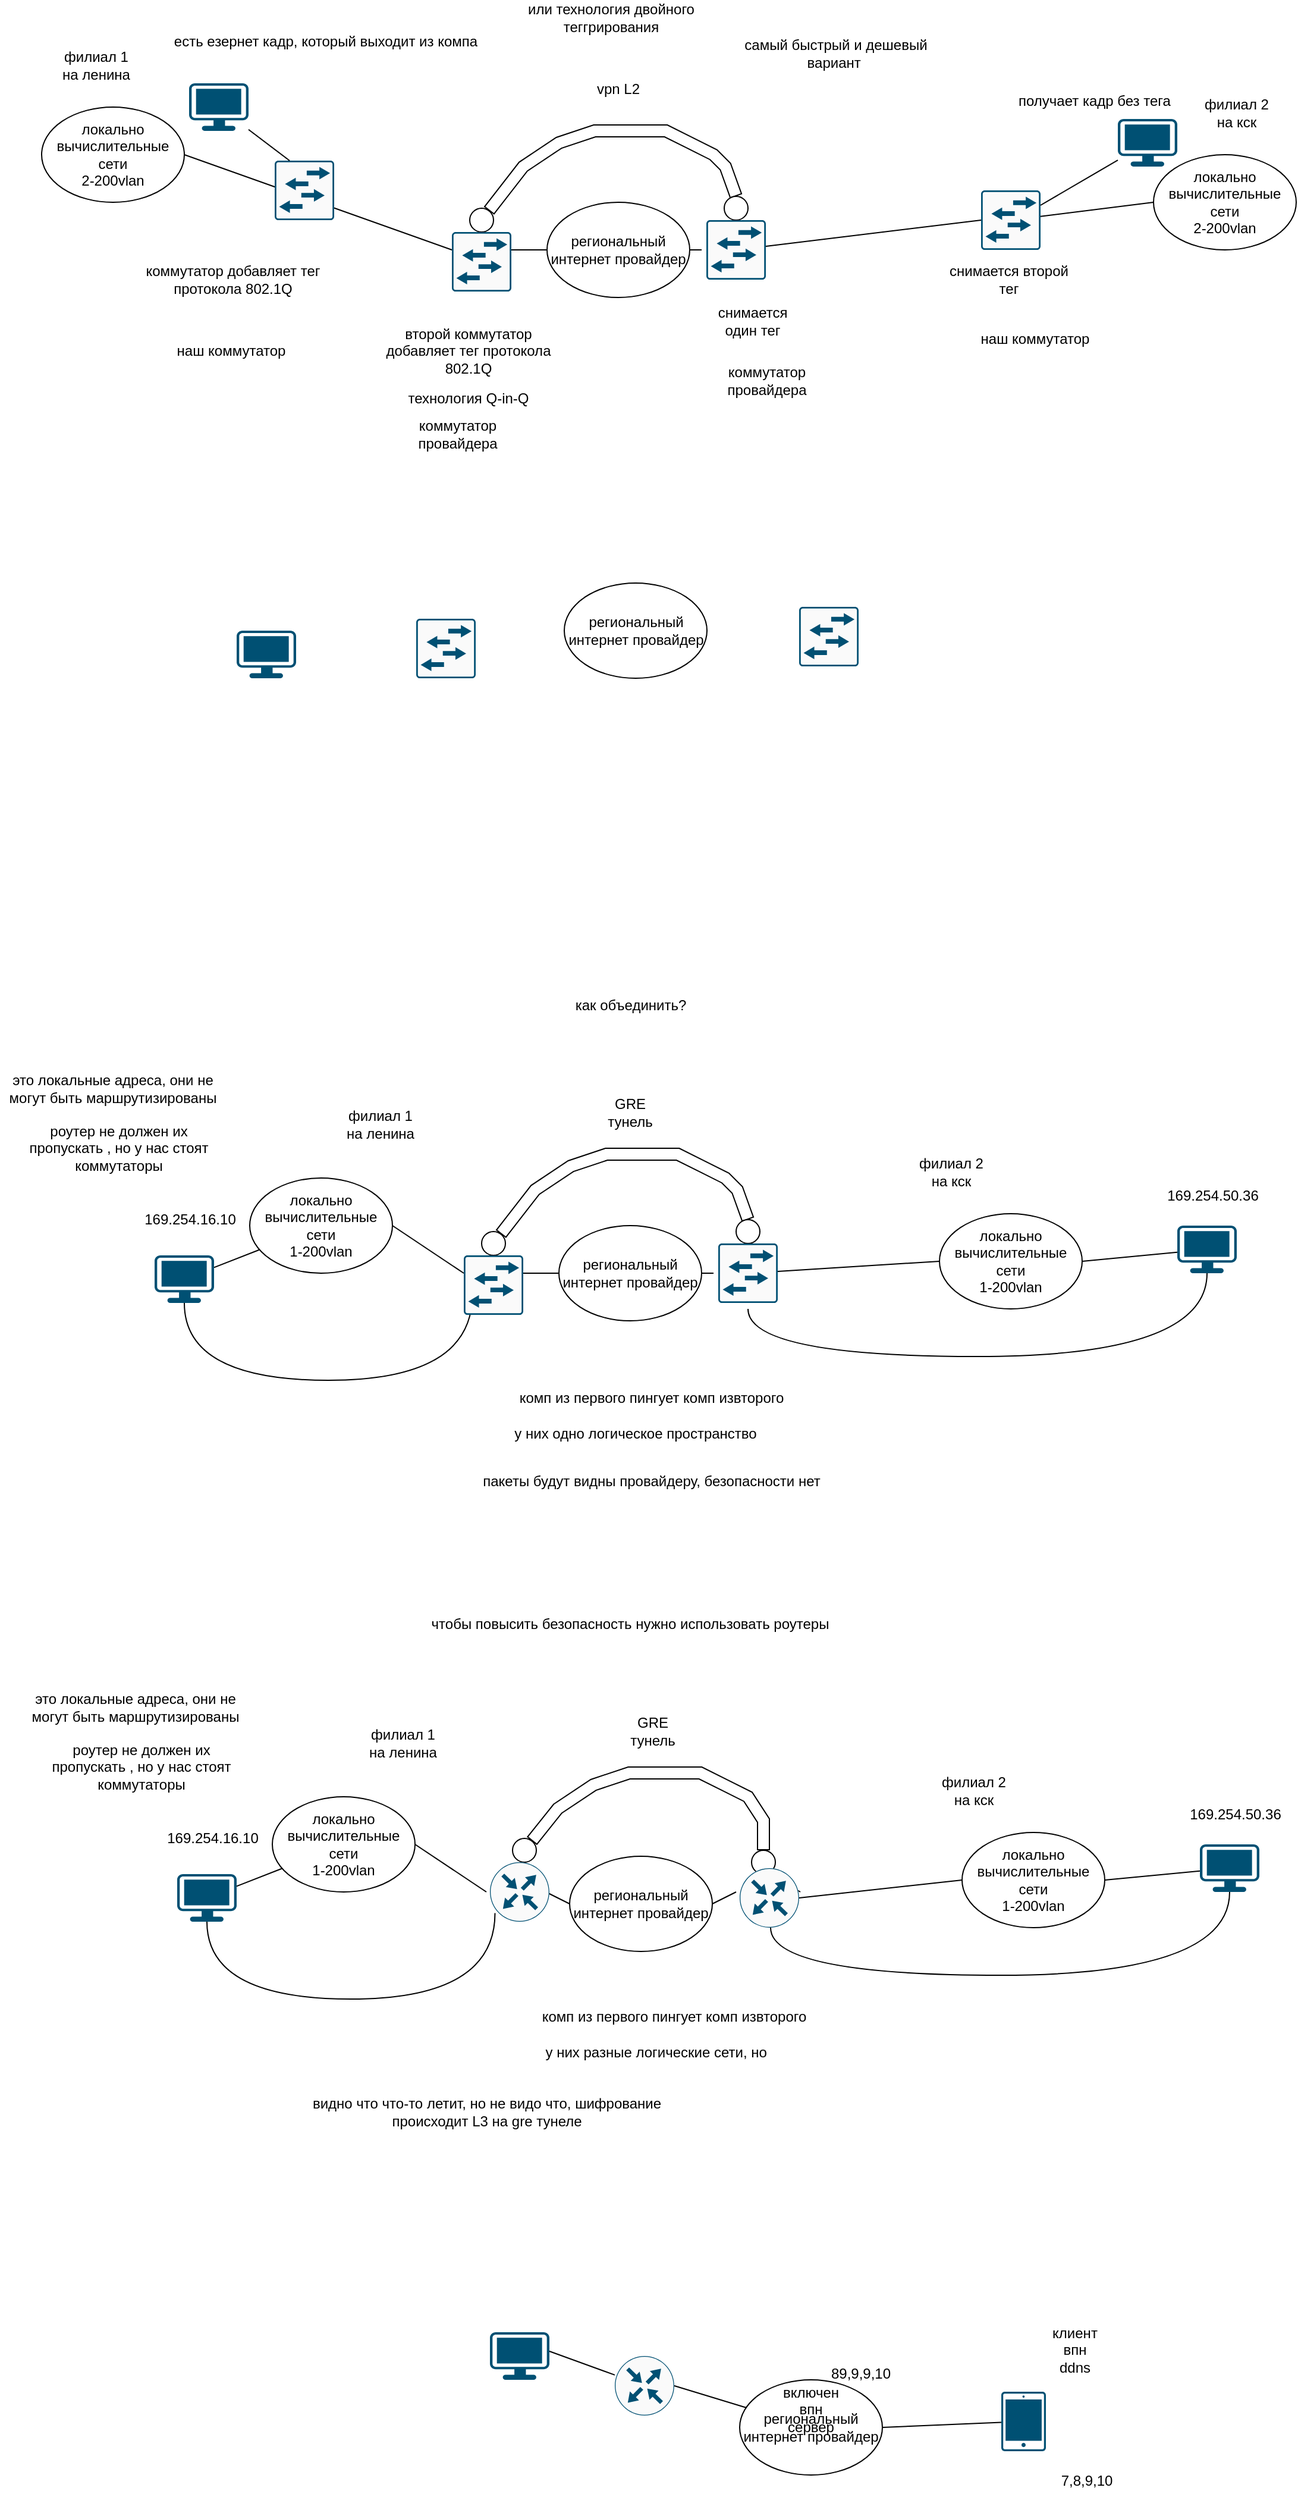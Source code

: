 <mxfile version="22.0.4" type="github">
  <diagram name="Страница — 1" id="FvAb1zWmd12DKddEdcqH">
    <mxGraphModel dx="2026" dy="1818" grid="1" gridSize="10" guides="1" tooltips="1" connect="1" arrows="1" fold="1" page="1" pageScale="1" pageWidth="827" pageHeight="1169" math="0" shadow="0">
      <root>
        <mxCell id="0" />
        <mxCell id="1" parent="0" />
        <mxCell id="oi5rNFnieB_lzFpVS_D--7" style="rounded=0;orthogonalLoop=1;jettySize=auto;html=1;exitX=0;exitY=0.5;exitDx=0;exitDy=0;entryX=1;entryY=0.5;entryDx=0;entryDy=0;endArrow=none;endFill=0;" edge="1" parent="1" target="oi5rNFnieB_lzFpVS_D--2">
          <mxGeometry relative="1" as="geometry">
            <mxPoint x="260" y="240" as="sourcePoint" />
          </mxGeometry>
        </mxCell>
        <mxCell id="oi5rNFnieB_lzFpVS_D--1" value="региональный интернет провайдер" style="ellipse;whiteSpace=wrap;html=1;" vertex="1" parent="1">
          <mxGeometry x="340" y="200" width="120" height="80" as="geometry" />
        </mxCell>
        <mxCell id="oi5rNFnieB_lzFpVS_D--2" value="локально вычислительные сети&lt;br&gt;1-200vlan" style="ellipse;whiteSpace=wrap;html=1;" vertex="1" parent="1">
          <mxGeometry x="80" y="160" width="120" height="80" as="geometry" />
        </mxCell>
        <mxCell id="oi5rNFnieB_lzFpVS_D--3" value="филиал 1&lt;br&gt;на ленина" style="text;html=1;strokeColor=none;fillColor=none;align=center;verticalAlign=middle;whiteSpace=wrap;rounded=0;" vertex="1" parent="1">
          <mxGeometry x="160" y="100" width="60" height="30" as="geometry" />
        </mxCell>
        <mxCell id="oi5rNFnieB_lzFpVS_D--4" value="филиал 2&lt;br&gt;на кск" style="text;html=1;strokeColor=none;fillColor=none;align=center;verticalAlign=middle;whiteSpace=wrap;rounded=0;" vertex="1" parent="1">
          <mxGeometry x="640" y="140" width="60" height="30" as="geometry" />
        </mxCell>
        <mxCell id="oi5rNFnieB_lzFpVS_D--5" value="локально вычислительные сети&lt;br&gt;1-200vlan" style="ellipse;whiteSpace=wrap;html=1;" vertex="1" parent="1">
          <mxGeometry x="660" y="190" width="120" height="80" as="geometry" />
        </mxCell>
        <mxCell id="oi5rNFnieB_lzFpVS_D--8" value="GRE &lt;br&gt;тунель" style="text;html=1;strokeColor=none;fillColor=none;align=center;verticalAlign=middle;whiteSpace=wrap;rounded=0;" vertex="1" parent="1">
          <mxGeometry x="370" y="90" width="60" height="30" as="geometry" />
        </mxCell>
        <mxCell id="oi5rNFnieB_lzFpVS_D--9" value="как объединить?" style="text;html=1;align=center;verticalAlign=middle;resizable=0;points=[];autosize=1;strokeColor=none;fillColor=none;" vertex="1" parent="1">
          <mxGeometry x="340" width="120" height="30" as="geometry" />
        </mxCell>
        <mxCell id="oi5rNFnieB_lzFpVS_D--10" value="" style="shape=flexArrow;endArrow=none;html=1;rounded=0;endFill=0;entryX=0.5;entryY=0;entryDx=0;entryDy=0;" edge="1" parent="1" source="oi5rNFnieB_lzFpVS_D--12" target="oi5rNFnieB_lzFpVS_D--14">
          <mxGeometry width="50" height="50" relative="1" as="geometry">
            <mxPoint x="320" y="230" as="sourcePoint" />
            <mxPoint x="570" y="180" as="targetPoint" />
            <Array as="points">
              <mxPoint x="320" y="170" />
              <mxPoint x="350" y="150" />
              <mxPoint x="380" y="140" />
              <mxPoint x="410" y="140" />
              <mxPoint x="440" y="140" />
              <mxPoint x="460" y="150" />
              <mxPoint x="480" y="160" />
              <mxPoint x="490" y="170" />
            </Array>
          </mxGeometry>
        </mxCell>
        <mxCell id="oi5rNFnieB_lzFpVS_D--12" value="" style="ellipse;whiteSpace=wrap;html=1;aspect=fixed;" vertex="1" parent="1">
          <mxGeometry x="275" y="205" width="20" height="20" as="geometry" />
        </mxCell>
        <mxCell id="oi5rNFnieB_lzFpVS_D--14" value="" style="ellipse;whiteSpace=wrap;html=1;aspect=fixed;" vertex="1" parent="1">
          <mxGeometry x="489" y="195" width="20" height="20" as="geometry" />
        </mxCell>
        <mxCell id="oi5rNFnieB_lzFpVS_D--19" value="" style="sketch=0;points=[[0.5,0,0],[1,0.5,0],[0.5,1,0],[0,0.5,0],[0.145,0.145,0],[0.856,0.145,0],[0.855,0.856,0],[0.145,0.855,0]];verticalLabelPosition=bottom;html=1;verticalAlign=top;aspect=fixed;align=center;pointerEvents=1;shape=mxgraph.cisco19.rect;prIcon=router;fillColor=#FAFAFA;strokeColor=#005073;" vertex="1" parent="1">
          <mxGeometry x="387" y="1150" width="50" height="50" as="geometry" />
        </mxCell>
        <mxCell id="oi5rNFnieB_lzFpVS_D--20" value="" style="points=[[0.03,0.03,0],[0.5,0,0],[0.97,0.03,0],[1,0.4,0],[0.97,0.745,0],[0.5,1,0],[0.03,0.745,0],[0,0.4,0]];verticalLabelPosition=bottom;sketch=0;html=1;verticalAlign=top;aspect=fixed;align=center;pointerEvents=1;shape=mxgraph.cisco19.workstation;fillColor=#005073;strokeColor=none;" vertex="1" parent="1">
          <mxGeometry x="282" y="1130" width="50" height="40" as="geometry" />
        </mxCell>
        <mxCell id="oi5rNFnieB_lzFpVS_D--21" value="региональный интернет провайдер" style="ellipse;whiteSpace=wrap;html=1;" vertex="1" parent="1">
          <mxGeometry x="492" y="1170" width="120" height="80" as="geometry" />
        </mxCell>
        <mxCell id="oi5rNFnieB_lzFpVS_D--24" style="rounded=0;orthogonalLoop=1;jettySize=auto;html=1;entryX=1;entryY=0.5;entryDx=0;entryDy=0;endArrow=none;endFill=0;" edge="1" parent="1" source="oi5rNFnieB_lzFpVS_D--22" target="oi5rNFnieB_lzFpVS_D--21">
          <mxGeometry relative="1" as="geometry" />
        </mxCell>
        <mxCell id="oi5rNFnieB_lzFpVS_D--22" value="" style="sketch=0;points=[[0.015,0.015,0],[0.985,0.015,0],[0.985,0.985,0],[0.015,0.985,0],[0.25,0,0],[0.5,0,0],[0.75,0,0],[1,0.25,0],[1,0.5,0],[1,0.75,0],[0.75,1,0],[0.5,1,0],[0.25,1,0],[0,0.75,0],[0,0.5,0],[0,0.25,0]];verticalLabelPosition=bottom;html=1;verticalAlign=top;aspect=fixed;align=center;pointerEvents=1;shape=mxgraph.cisco19.handheld;fillColor=#005073;strokeColor=none;" vertex="1" parent="1">
          <mxGeometry x="712" y="1180" width="37.5" height="50" as="geometry" />
        </mxCell>
        <mxCell id="oi5rNFnieB_lzFpVS_D--23" value="включен впн сервер" style="text;html=1;strokeColor=none;fillColor=none;align=center;verticalAlign=middle;whiteSpace=wrap;rounded=0;" vertex="1" parent="1">
          <mxGeometry x="522" y="1180" width="60" height="30" as="geometry" />
        </mxCell>
        <mxCell id="oi5rNFnieB_lzFpVS_D--25" style="rounded=0;orthogonalLoop=1;jettySize=auto;html=1;entryX=1;entryY=0.5;entryDx=0;entryDy=0;entryPerimeter=0;endArrow=none;endFill=0;" edge="1" parent="1" source="oi5rNFnieB_lzFpVS_D--21" target="oi5rNFnieB_lzFpVS_D--19">
          <mxGeometry relative="1" as="geometry" />
        </mxCell>
        <mxCell id="oi5rNFnieB_lzFpVS_D--26" style="rounded=0;orthogonalLoop=1;jettySize=auto;html=1;entryX=1;entryY=0.4;entryDx=0;entryDy=0;entryPerimeter=0;endArrow=none;endFill=0;" edge="1" parent="1" source="oi5rNFnieB_lzFpVS_D--19" target="oi5rNFnieB_lzFpVS_D--20">
          <mxGeometry relative="1" as="geometry" />
        </mxCell>
        <mxCell id="oi5rNFnieB_lzFpVS_D--27" value="клиент впн&lt;br&gt;ddns" style="text;html=1;strokeColor=none;fillColor=none;align=center;verticalAlign=middle;whiteSpace=wrap;rounded=0;" vertex="1" parent="1">
          <mxGeometry x="744" y="1130" width="60" height="30" as="geometry" />
        </mxCell>
        <mxCell id="oi5rNFnieB_lzFpVS_D--28" value="7,8,9,10" style="text;html=1;strokeColor=none;fillColor=none;align=center;verticalAlign=middle;whiteSpace=wrap;rounded=0;" vertex="1" parent="1">
          <mxGeometry x="754" y="1240" width="60" height="30" as="geometry" />
        </mxCell>
        <mxCell id="oi5rNFnieB_lzFpVS_D--29" value="89,9,9,10" style="text;html=1;strokeColor=none;fillColor=none;align=center;verticalAlign=middle;whiteSpace=wrap;rounded=0;" vertex="1" parent="1">
          <mxGeometry x="564" y="1150" width="60" height="30" as="geometry" />
        </mxCell>
        <mxCell id="oi5rNFnieB_lzFpVS_D--30" value="" style="rounded=0;orthogonalLoop=1;jettySize=auto;html=1;exitX=0;exitY=0.5;exitDx=0;exitDy=0;entryX=1;entryY=0.5;entryDx=0;entryDy=0;endArrow=none;endFill=0;" edge="1" parent="1" source="oi5rNFnieB_lzFpVS_D--1">
          <mxGeometry relative="1" as="geometry">
            <mxPoint x="350" y="240" as="sourcePoint" />
            <mxPoint x="310" y="240" as="targetPoint" />
          </mxGeometry>
        </mxCell>
        <mxCell id="oi5rNFnieB_lzFpVS_D--32" value="" style="endArrow=none;html=1;rounded=0;entryX=0;entryY=0.5;entryDx=0;entryDy=0;exitX=1;exitY=0.5;exitDx=0;exitDy=0;" edge="1" parent="1" source="oi5rNFnieB_lzFpVS_D--1">
          <mxGeometry width="50" height="50" relative="1" as="geometry">
            <mxPoint x="470" y="240" as="sourcePoint" />
            <mxPoint x="470" y="240" as="targetPoint" />
          </mxGeometry>
        </mxCell>
        <mxCell id="oi5rNFnieB_lzFpVS_D--37" value="169.254.16.10" style="text;html=1;strokeColor=none;fillColor=none;align=center;verticalAlign=middle;whiteSpace=wrap;rounded=0;" vertex="1" parent="1">
          <mxGeometry y="180" width="60" height="30" as="geometry" />
        </mxCell>
        <mxCell id="oi5rNFnieB_lzFpVS_D--44" style="rounded=0;orthogonalLoop=1;jettySize=auto;html=1;endArrow=none;endFill=0;" edge="1" parent="1" source="oi5rNFnieB_lzFpVS_D--38" target="oi5rNFnieB_lzFpVS_D--2">
          <mxGeometry relative="1" as="geometry" />
        </mxCell>
        <mxCell id="oi5rNFnieB_lzFpVS_D--38" value="" style="points=[[0.03,0.03,0],[0.5,0,0],[0.97,0.03,0],[1,0.4,0],[0.97,0.745,0],[0.5,1,0],[0.03,0.745,0],[0,0.4,0]];verticalLabelPosition=bottom;sketch=0;html=1;verticalAlign=top;aspect=fixed;align=center;pointerEvents=1;shape=mxgraph.cisco19.workstation;fillColor=#005073;strokeColor=none;" vertex="1" parent="1">
          <mxGeometry y="225" width="50" height="40" as="geometry" />
        </mxCell>
        <mxCell id="oi5rNFnieB_lzFpVS_D--45" style="rounded=0;orthogonalLoop=1;jettySize=auto;html=1;entryX=1;entryY=0.5;entryDx=0;entryDy=0;endArrow=none;endFill=0;" edge="1" parent="1" source="oi5rNFnieB_lzFpVS_D--40" target="oi5rNFnieB_lzFpVS_D--5">
          <mxGeometry relative="1" as="geometry" />
        </mxCell>
        <mxCell id="oi5rNFnieB_lzFpVS_D--40" value="" style="points=[[0.03,0.03,0],[0.5,0,0],[0.97,0.03,0],[1,0.4,0],[0.97,0.745,0],[0.5,1,0],[0.03,0.745,0],[0,0.4,0]];verticalLabelPosition=bottom;sketch=0;html=1;verticalAlign=top;aspect=fixed;align=center;pointerEvents=1;shape=mxgraph.cisco19.workstation;fillColor=#005073;strokeColor=none;" vertex="1" parent="1">
          <mxGeometry x="860" y="200" width="50" height="40" as="geometry" />
        </mxCell>
        <mxCell id="oi5rNFnieB_lzFpVS_D--41" value="169.254.50.36" style="text;html=1;strokeColor=none;fillColor=none;align=center;verticalAlign=middle;whiteSpace=wrap;rounded=0;" vertex="1" parent="1">
          <mxGeometry x="860" y="160" width="60" height="30" as="geometry" />
        </mxCell>
        <mxCell id="oi5rNFnieB_lzFpVS_D--42" value="" style="endArrow=none;html=1;rounded=0;exitX=0.5;exitY=1;exitDx=0;exitDy=0;exitPerimeter=0;entryX=0.5;entryY=1;entryDx=0;entryDy=0;entryPerimeter=0;edgeStyle=orthogonalEdgeStyle;curved=1;" edge="1" parent="1" source="oi5rNFnieB_lzFpVS_D--40">
          <mxGeometry width="50" height="50" relative="1" as="geometry">
            <mxPoint x="884.38" y="310" as="sourcePoint" />
            <mxPoint x="499" y="270.0" as="targetPoint" />
            <Array as="points">
              <mxPoint x="885" y="310" />
              <mxPoint x="499" y="310" />
            </Array>
          </mxGeometry>
        </mxCell>
        <mxCell id="oi5rNFnieB_lzFpVS_D--43" value="" style="endArrow=none;html=1;rounded=0;exitX=0.5;exitY=1;exitDx=0;exitDy=0;exitPerimeter=0;entryX=0.145;entryY=0.855;entryDx=0;entryDy=0;entryPerimeter=0;edgeStyle=orthogonalEdgeStyle;curved=1;" edge="1" parent="1" source="oi5rNFnieB_lzFpVS_D--38">
          <mxGeometry width="50" height="50" relative="1" as="geometry">
            <mxPoint x="470" y="270" as="sourcePoint" />
            <mxPoint x="267.25" y="257.75" as="targetPoint" />
            <Array as="points">
              <mxPoint x="25" y="330" />
              <mxPoint x="267" y="330" />
            </Array>
          </mxGeometry>
        </mxCell>
        <mxCell id="oi5rNFnieB_lzFpVS_D--46" value="комп из первого пингует комп извторого" style="text;html=1;strokeColor=none;fillColor=none;align=center;verticalAlign=middle;whiteSpace=wrap;rounded=0;" vertex="1" parent="1">
          <mxGeometry x="291" y="330" width="254" height="30" as="geometry" />
        </mxCell>
        <mxCell id="oi5rNFnieB_lzFpVS_D--47" value="у них одно логическое пространство" style="text;html=1;strokeColor=none;fillColor=none;align=center;verticalAlign=middle;whiteSpace=wrap;rounded=0;" vertex="1" parent="1">
          <mxGeometry x="282" y="360" width="245" height="30" as="geometry" />
        </mxCell>
        <mxCell id="oi5rNFnieB_lzFpVS_D--48" value="это локальные адреса, они не могут быть маршрутизированы" style="text;html=1;strokeColor=none;fillColor=none;align=center;verticalAlign=middle;whiteSpace=wrap;rounded=0;" vertex="1" parent="1">
          <mxGeometry x="-130" y="70" width="190" height="30" as="geometry" />
        </mxCell>
        <mxCell id="oi5rNFnieB_lzFpVS_D--49" value="роутер не должен их пропускать , но у нас стоят коммутаторы" style="text;html=1;strokeColor=none;fillColor=none;align=center;verticalAlign=middle;whiteSpace=wrap;rounded=0;" vertex="1" parent="1">
          <mxGeometry x="-120" y="120" width="180" height="30" as="geometry" />
        </mxCell>
        <mxCell id="oi5rNFnieB_lzFpVS_D--92" style="rounded=0;orthogonalLoop=1;jettySize=auto;html=1;entryX=0;entryY=0.5;entryDx=0;entryDy=0;endArrow=none;endFill=0;" edge="1" parent="1" source="oi5rNFnieB_lzFpVS_D--50" target="oi5rNFnieB_lzFpVS_D--5">
          <mxGeometry relative="1" as="geometry" />
        </mxCell>
        <mxCell id="oi5rNFnieB_lzFpVS_D--50" value="" style="sketch=0;points=[[0.015,0.015,0],[0.985,0.015,0],[0.985,0.985,0],[0.015,0.985,0],[0.25,0,0],[0.5,0,0],[0.75,0,0],[1,0.25,0],[1,0.5,0],[1,0.75,0],[0.75,1,0],[0.5,1,0],[0.25,1,0],[0,0.75,0],[0,0.5,0],[0,0.25,0]];verticalLabelPosition=bottom;html=1;verticalAlign=top;aspect=fixed;align=center;pointerEvents=1;shape=mxgraph.cisco19.rect;prIcon=l2_switch;fillColor=#FAFAFA;strokeColor=#005073;" vertex="1" parent="1">
          <mxGeometry x="474" y="215" width="50" height="50" as="geometry" />
        </mxCell>
        <mxCell id="oi5rNFnieB_lzFpVS_D--51" value="" style="sketch=0;points=[[0.015,0.015,0],[0.985,0.015,0],[0.985,0.985,0],[0.015,0.985,0],[0.25,0,0],[0.5,0,0],[0.75,0,0],[1,0.25,0],[1,0.5,0],[1,0.75,0],[0.75,1,0],[0.5,1,0],[0.25,1,0],[0,0.75,0],[0,0.5,0],[0,0.25,0]];verticalLabelPosition=bottom;html=1;verticalAlign=top;aspect=fixed;align=center;pointerEvents=1;shape=mxgraph.cisco19.rect;prIcon=l2_switch;fillColor=#FAFAFA;strokeColor=#005073;" vertex="1" parent="1">
          <mxGeometry x="260" y="225" width="50" height="50" as="geometry" />
        </mxCell>
        <mxCell id="oi5rNFnieB_lzFpVS_D--54" value="пакеты будут видны провайдеру, безопасности нет" style="text;html=1;strokeColor=none;fillColor=none;align=center;verticalAlign=middle;whiteSpace=wrap;rounded=0;" vertex="1" parent="1">
          <mxGeometry x="223" y="400" width="390" height="30" as="geometry" />
        </mxCell>
        <mxCell id="oi5rNFnieB_lzFpVS_D--56" style="rounded=0;orthogonalLoop=1;jettySize=auto;html=1;exitX=0;exitY=0.5;exitDx=0;exitDy=0;entryX=1;entryY=0.5;entryDx=0;entryDy=0;endArrow=none;endFill=0;" edge="1" parent="1" target="oi5rNFnieB_lzFpVS_D--58">
          <mxGeometry relative="1" as="geometry">
            <mxPoint x="279" y="760" as="sourcePoint" />
          </mxGeometry>
        </mxCell>
        <mxCell id="oi5rNFnieB_lzFpVS_D--57" value="региональный интернет провайдер" style="ellipse;whiteSpace=wrap;html=1;" vertex="1" parent="1">
          <mxGeometry x="349" y="730" width="120" height="80" as="geometry" />
        </mxCell>
        <mxCell id="oi5rNFnieB_lzFpVS_D--58" value="локально вычислительные сети&lt;br&gt;1-200vlan" style="ellipse;whiteSpace=wrap;html=1;" vertex="1" parent="1">
          <mxGeometry x="99" y="680" width="120" height="80" as="geometry" />
        </mxCell>
        <mxCell id="oi5rNFnieB_lzFpVS_D--59" value="филиал 1&lt;br&gt;на ленина" style="text;html=1;strokeColor=none;fillColor=none;align=center;verticalAlign=middle;whiteSpace=wrap;rounded=0;" vertex="1" parent="1">
          <mxGeometry x="179" y="620" width="60" height="30" as="geometry" />
        </mxCell>
        <mxCell id="oi5rNFnieB_lzFpVS_D--60" value="филиал 2&lt;br&gt;на кск" style="text;html=1;strokeColor=none;fillColor=none;align=center;verticalAlign=middle;whiteSpace=wrap;rounded=0;" vertex="1" parent="1">
          <mxGeometry x="659" y="660" width="60" height="30" as="geometry" />
        </mxCell>
        <mxCell id="oi5rNFnieB_lzFpVS_D--61" value="локально вычислительные сети&lt;br&gt;1-200vlan" style="ellipse;whiteSpace=wrap;html=1;" vertex="1" parent="1">
          <mxGeometry x="679" y="710" width="120" height="80" as="geometry" />
        </mxCell>
        <mxCell id="oi5rNFnieB_lzFpVS_D--62" value="" style="endArrow=none;html=1;rounded=0;entryX=0;entryY=0.5;entryDx=0;entryDy=0;exitX=1;exitY=0.5;exitDx=0;exitDy=0;exitPerimeter=0;" edge="1" parent="1" source="oi5rNFnieB_lzFpVS_D--87" target="oi5rNFnieB_lzFpVS_D--61">
          <mxGeometry width="50" height="50" relative="1" as="geometry">
            <mxPoint x="409" y="780" as="sourcePoint" />
            <mxPoint x="459" y="730" as="targetPoint" />
          </mxGeometry>
        </mxCell>
        <mxCell id="oi5rNFnieB_lzFpVS_D--63" value="GRE &lt;br&gt;тунель" style="text;html=1;strokeColor=none;fillColor=none;align=center;verticalAlign=middle;whiteSpace=wrap;rounded=0;" vertex="1" parent="1">
          <mxGeometry x="389" y="610" width="60" height="30" as="geometry" />
        </mxCell>
        <mxCell id="oi5rNFnieB_lzFpVS_D--64" value="" style="shape=flexArrow;endArrow=none;html=1;rounded=0;endFill=0;" edge="1" parent="1" source="oi5rNFnieB_lzFpVS_D--65" target="oi5rNFnieB_lzFpVS_D--67">
          <mxGeometry width="50" height="50" relative="1" as="geometry">
            <mxPoint x="339" y="750" as="sourcePoint" />
            <mxPoint x="549" y="760" as="targetPoint" />
            <Array as="points">
              <mxPoint x="339" y="690" />
              <mxPoint x="369" y="670" />
              <mxPoint x="399" y="660" />
              <mxPoint x="429" y="660" />
              <mxPoint x="459" y="660" />
              <mxPoint x="479" y="670" />
              <mxPoint x="499" y="680" />
              <mxPoint x="512" y="700" />
            </Array>
          </mxGeometry>
        </mxCell>
        <mxCell id="oi5rNFnieB_lzFpVS_D--65" value="" style="ellipse;whiteSpace=wrap;html=1;aspect=fixed;" vertex="1" parent="1">
          <mxGeometry x="301" y="715" width="20" height="20" as="geometry" />
        </mxCell>
        <mxCell id="oi5rNFnieB_lzFpVS_D--66" value="" style="endArrow=none;html=1;rounded=0;entryX=0;entryY=0.5;entryDx=0;entryDy=0;exitX=1;exitY=0.5;exitDx=0;exitDy=0;exitPerimeter=0;" edge="1" parent="1" target="oi5rNFnieB_lzFpVS_D--67">
          <mxGeometry width="50" height="50" relative="1" as="geometry">
            <mxPoint x="543" y="760" as="sourcePoint" />
            <mxPoint x="649" y="770" as="targetPoint" />
          </mxGeometry>
        </mxCell>
        <mxCell id="oi5rNFnieB_lzFpVS_D--67" value="" style="ellipse;whiteSpace=wrap;html=1;aspect=fixed;" vertex="1" parent="1">
          <mxGeometry x="502" y="725" width="20" height="20" as="geometry" />
        </mxCell>
        <mxCell id="oi5rNFnieB_lzFpVS_D--68" value="" style="rounded=0;orthogonalLoop=1;jettySize=auto;html=1;exitX=0;exitY=0.5;exitDx=0;exitDy=0;entryX=1;entryY=0.5;entryDx=0;entryDy=0;endArrow=none;endFill=0;" edge="1" parent="1" source="oi5rNFnieB_lzFpVS_D--57">
          <mxGeometry relative="1" as="geometry">
            <mxPoint x="369" y="760" as="sourcePoint" />
            <mxPoint x="329" y="760" as="targetPoint" />
          </mxGeometry>
        </mxCell>
        <mxCell id="oi5rNFnieB_lzFpVS_D--69" value="" style="endArrow=none;html=1;rounded=0;entryX=0;entryY=0.5;entryDx=0;entryDy=0;exitX=1;exitY=0.5;exitDx=0;exitDy=0;" edge="1" parent="1" source="oi5rNFnieB_lzFpVS_D--57">
          <mxGeometry width="50" height="50" relative="1" as="geometry">
            <mxPoint x="489" y="760" as="sourcePoint" />
            <mxPoint x="489" y="760" as="targetPoint" />
          </mxGeometry>
        </mxCell>
        <mxCell id="oi5rNFnieB_lzFpVS_D--70" value="169.254.16.10" style="text;html=1;strokeColor=none;fillColor=none;align=center;verticalAlign=middle;whiteSpace=wrap;rounded=0;" vertex="1" parent="1">
          <mxGeometry x="19" y="700" width="60" height="30" as="geometry" />
        </mxCell>
        <mxCell id="oi5rNFnieB_lzFpVS_D--71" style="rounded=0;orthogonalLoop=1;jettySize=auto;html=1;endArrow=none;endFill=0;" edge="1" parent="1" source="oi5rNFnieB_lzFpVS_D--72" target="oi5rNFnieB_lzFpVS_D--58">
          <mxGeometry relative="1" as="geometry" />
        </mxCell>
        <mxCell id="oi5rNFnieB_lzFpVS_D--72" value="" style="points=[[0.03,0.03,0],[0.5,0,0],[0.97,0.03,0],[1,0.4,0],[0.97,0.745,0],[0.5,1,0],[0.03,0.745,0],[0,0.4,0]];verticalLabelPosition=bottom;sketch=0;html=1;verticalAlign=top;aspect=fixed;align=center;pointerEvents=1;shape=mxgraph.cisco19.workstation;fillColor=#005073;strokeColor=none;" vertex="1" parent="1">
          <mxGeometry x="19" y="745" width="50" height="40" as="geometry" />
        </mxCell>
        <mxCell id="oi5rNFnieB_lzFpVS_D--73" style="rounded=0;orthogonalLoop=1;jettySize=auto;html=1;entryX=1;entryY=0.5;entryDx=0;entryDy=0;endArrow=none;endFill=0;" edge="1" parent="1" source="oi5rNFnieB_lzFpVS_D--74" target="oi5rNFnieB_lzFpVS_D--61">
          <mxGeometry relative="1" as="geometry" />
        </mxCell>
        <mxCell id="oi5rNFnieB_lzFpVS_D--74" value="" style="points=[[0.03,0.03,0],[0.5,0,0],[0.97,0.03,0],[1,0.4,0],[0.97,0.745,0],[0.5,1,0],[0.03,0.745,0],[0,0.4,0]];verticalLabelPosition=bottom;sketch=0;html=1;verticalAlign=top;aspect=fixed;align=center;pointerEvents=1;shape=mxgraph.cisco19.workstation;fillColor=#005073;strokeColor=none;" vertex="1" parent="1">
          <mxGeometry x="879" y="720" width="50" height="40" as="geometry" />
        </mxCell>
        <mxCell id="oi5rNFnieB_lzFpVS_D--75" value="169.254.50.36" style="text;html=1;strokeColor=none;fillColor=none;align=center;verticalAlign=middle;whiteSpace=wrap;rounded=0;" vertex="1" parent="1">
          <mxGeometry x="879" y="680" width="60" height="30" as="geometry" />
        </mxCell>
        <mxCell id="oi5rNFnieB_lzFpVS_D--76" value="" style="endArrow=none;html=1;rounded=0;exitX=0.5;exitY=1;exitDx=0;exitDy=0;exitPerimeter=0;entryX=0.5;entryY=1;entryDx=0;entryDy=0;entryPerimeter=0;edgeStyle=orthogonalEdgeStyle;curved=1;" edge="1" parent="1" source="oi5rNFnieB_lzFpVS_D--74">
          <mxGeometry width="50" height="50" relative="1" as="geometry">
            <mxPoint x="903.38" y="830" as="sourcePoint" />
            <mxPoint x="518" y="790.0" as="targetPoint" />
            <Array as="points">
              <mxPoint x="904" y="830" />
              <mxPoint x="518" y="830" />
            </Array>
          </mxGeometry>
        </mxCell>
        <mxCell id="oi5rNFnieB_lzFpVS_D--77" value="" style="endArrow=none;html=1;rounded=0;exitX=0.5;exitY=1;exitDx=0;exitDy=0;exitPerimeter=0;entryX=0.145;entryY=0.855;entryDx=0;entryDy=0;entryPerimeter=0;edgeStyle=orthogonalEdgeStyle;curved=1;" edge="1" parent="1" source="oi5rNFnieB_lzFpVS_D--72">
          <mxGeometry width="50" height="50" relative="1" as="geometry">
            <mxPoint x="489" y="790" as="sourcePoint" />
            <mxPoint x="286.25" y="777.75" as="targetPoint" />
            <Array as="points">
              <mxPoint x="44" y="850" />
              <mxPoint x="286" y="850" />
            </Array>
          </mxGeometry>
        </mxCell>
        <mxCell id="oi5rNFnieB_lzFpVS_D--78" value="комп из первого пингует комп извторого" style="text;html=1;strokeColor=none;fillColor=none;align=center;verticalAlign=middle;whiteSpace=wrap;rounded=0;" vertex="1" parent="1">
          <mxGeometry x="310" y="850" width="254" height="30" as="geometry" />
        </mxCell>
        <mxCell id="oi5rNFnieB_lzFpVS_D--79" value="у них разные логические сети, но&amp;nbsp;" style="text;html=1;strokeColor=none;fillColor=none;align=center;verticalAlign=middle;whiteSpace=wrap;rounded=0;" vertex="1" parent="1">
          <mxGeometry x="301" y="880" width="245" height="30" as="geometry" />
        </mxCell>
        <mxCell id="oi5rNFnieB_lzFpVS_D--80" value="это локальные адреса, они не могут быть маршрутизированы" style="text;html=1;strokeColor=none;fillColor=none;align=center;verticalAlign=middle;whiteSpace=wrap;rounded=0;" vertex="1" parent="1">
          <mxGeometry x="-111" y="590" width="190" height="30" as="geometry" />
        </mxCell>
        <mxCell id="oi5rNFnieB_lzFpVS_D--81" value="роутер не должен их пропускать , но у нас стоят коммутаторы" style="text;html=1;strokeColor=none;fillColor=none;align=center;verticalAlign=middle;whiteSpace=wrap;rounded=0;" vertex="1" parent="1">
          <mxGeometry x="-101" y="640" width="180" height="30" as="geometry" />
        </mxCell>
        <mxCell id="oi5rNFnieB_lzFpVS_D--84" value="чтобы повысить безопасность нужно использовать роутеры" style="text;html=1;strokeColor=none;fillColor=none;align=center;verticalAlign=middle;whiteSpace=wrap;rounded=0;" vertex="1" parent="1">
          <mxGeometry x="205" y="520" width="390" height="30" as="geometry" />
        </mxCell>
        <mxCell id="oi5rNFnieB_lzFpVS_D--86" value="" style="sketch=0;points=[[0.5,0,0],[1,0.5,0],[0.5,1,0],[0,0.5,0],[0.145,0.145,0],[0.856,0.145,0],[0.855,0.856,0],[0.145,0.855,0]];verticalLabelPosition=bottom;html=1;verticalAlign=top;aspect=fixed;align=center;pointerEvents=1;shape=mxgraph.cisco19.rect;prIcon=router;fillColor=#FAFAFA;strokeColor=#005073;" vertex="1" parent="1">
          <mxGeometry x="282" y="735" width="50" height="50" as="geometry" />
        </mxCell>
        <mxCell id="oi5rNFnieB_lzFpVS_D--87" value="" style="sketch=0;points=[[0.5,0,0],[1,0.5,0],[0.5,1,0],[0,0.5,0],[0.145,0.145,0],[0.856,0.145,0],[0.855,0.856,0],[0.145,0.855,0]];verticalLabelPosition=bottom;html=1;verticalAlign=top;aspect=fixed;align=center;pointerEvents=1;shape=mxgraph.cisco19.rect;prIcon=router;fillColor=#FAFAFA;strokeColor=#005073;" vertex="1" parent="1">
          <mxGeometry x="492" y="740" width="50" height="50" as="geometry" />
        </mxCell>
        <mxCell id="oi5rNFnieB_lzFpVS_D--89" value="видно что что-то летит, но не видо что, шифрование происходит L3 на gre тунеле" style="text;html=1;strokeColor=none;fillColor=none;align=center;verticalAlign=middle;whiteSpace=wrap;rounded=0;" vertex="1" parent="1">
          <mxGeometry x="120" y="930" width="319" height="30" as="geometry" />
        </mxCell>
        <mxCell id="oi5rNFnieB_lzFpVS_D--94" value="региональный интернет провайдер" style="ellipse;whiteSpace=wrap;html=1;" vertex="1" parent="1">
          <mxGeometry x="344.5" y="-340" width="120" height="80" as="geometry" />
        </mxCell>
        <mxCell id="oi5rNFnieB_lzFpVS_D--95" value="" style="sketch=0;points=[[0.015,0.015,0],[0.985,0.015,0],[0.985,0.985,0],[0.015,0.985,0],[0.25,0,0],[0.5,0,0],[0.75,0,0],[1,0.25,0],[1,0.5,0],[1,0.75,0],[0.75,1,0],[0.5,1,0],[0.25,1,0],[0,0.75,0],[0,0.5,0],[0,0.25,0]];verticalLabelPosition=bottom;html=1;verticalAlign=top;aspect=fixed;align=center;pointerEvents=1;shape=mxgraph.cisco19.rect;prIcon=l2_switch;fillColor=#FAFAFA;strokeColor=#005073;" vertex="1" parent="1">
          <mxGeometry x="542" y="-320" width="50" height="50" as="geometry" />
        </mxCell>
        <mxCell id="oi5rNFnieB_lzFpVS_D--96" value="" style="sketch=0;points=[[0.015,0.015,0],[0.985,0.015,0],[0.985,0.985,0],[0.015,0.985,0],[0.25,0,0],[0.5,0,0],[0.75,0,0],[1,0.25,0],[1,0.5,0],[1,0.75,0],[0.75,1,0],[0.5,1,0],[0.25,1,0],[0,0.75,0],[0,0.5,0],[0,0.25,0]];verticalLabelPosition=bottom;html=1;verticalAlign=top;aspect=fixed;align=center;pointerEvents=1;shape=mxgraph.cisco19.rect;prIcon=l2_switch;fillColor=#FAFAFA;strokeColor=#005073;" vertex="1" parent="1">
          <mxGeometry x="220" y="-310" width="50" height="50" as="geometry" />
        </mxCell>
        <mxCell id="oi5rNFnieB_lzFpVS_D--98" value="" style="points=[[0.03,0.03,0],[0.5,0,0],[0.97,0.03,0],[1,0.4,0],[0.97,0.745,0],[0.5,1,0],[0.03,0.745,0],[0,0.4,0]];verticalLabelPosition=bottom;sketch=0;html=1;verticalAlign=top;aspect=fixed;align=center;pointerEvents=1;shape=mxgraph.cisco19.workstation;fillColor=#005073;strokeColor=none;" vertex="1" parent="1">
          <mxGeometry x="69" y="-300" width="50" height="40" as="geometry" />
        </mxCell>
        <mxCell id="oi5rNFnieB_lzFpVS_D--99" value="" style="points=[[0.03,0.03,0],[0.5,0,0],[0.97,0.03,0],[1,0.4,0],[0.97,0.745,0],[0.5,1,0],[0.03,0.745,0],[0,0.4,0]];verticalLabelPosition=bottom;sketch=0;html=1;verticalAlign=top;aspect=fixed;align=center;pointerEvents=1;shape=mxgraph.cisco19.workstation;fillColor=#005073;strokeColor=none;" vertex="1" parent="1">
          <mxGeometry x="810" y="-730" width="50" height="40" as="geometry" />
        </mxCell>
        <mxCell id="oi5rNFnieB_lzFpVS_D--100" style="rounded=0;orthogonalLoop=1;jettySize=auto;html=1;exitX=0;exitY=0.5;exitDx=0;exitDy=0;entryX=1;entryY=0.5;entryDx=0;entryDy=0;endArrow=none;endFill=0;" edge="1" parent="1" target="oi5rNFnieB_lzFpVS_D--102">
          <mxGeometry relative="1" as="geometry">
            <mxPoint x="250" y="-620" as="sourcePoint" />
          </mxGeometry>
        </mxCell>
        <mxCell id="oi5rNFnieB_lzFpVS_D--101" value="региональный интернет провайдер" style="ellipse;whiteSpace=wrap;html=1;" vertex="1" parent="1">
          <mxGeometry x="330" y="-660" width="120" height="80" as="geometry" />
        </mxCell>
        <mxCell id="oi5rNFnieB_lzFpVS_D--102" value="локально вычислительные сети&lt;br&gt;2-200vlan" style="ellipse;whiteSpace=wrap;html=1;" vertex="1" parent="1">
          <mxGeometry x="-95" y="-740" width="120" height="80" as="geometry" />
        </mxCell>
        <mxCell id="oi5rNFnieB_lzFpVS_D--103" value="филиал 1&lt;br&gt;на ленина" style="text;html=1;strokeColor=none;fillColor=none;align=center;verticalAlign=middle;whiteSpace=wrap;rounded=0;" vertex="1" parent="1">
          <mxGeometry x="-79" y="-790" width="60" height="30" as="geometry" />
        </mxCell>
        <mxCell id="oi5rNFnieB_lzFpVS_D--104" value="филиал 2&lt;br&gt;на кск" style="text;html=1;strokeColor=none;fillColor=none;align=center;verticalAlign=middle;whiteSpace=wrap;rounded=0;" vertex="1" parent="1">
          <mxGeometry x="880" y="-750" width="60" height="30" as="geometry" />
        </mxCell>
        <mxCell id="oi5rNFnieB_lzFpVS_D--105" value="локально вычислительные сети&lt;br&gt;2-200vlan" style="ellipse;whiteSpace=wrap;html=1;" vertex="1" parent="1">
          <mxGeometry x="840" y="-700" width="120" height="80" as="geometry" />
        </mxCell>
        <mxCell id="oi5rNFnieB_lzFpVS_D--106" value="vpn L2" style="text;html=1;strokeColor=none;fillColor=none;align=center;verticalAlign=middle;whiteSpace=wrap;rounded=0;" vertex="1" parent="1">
          <mxGeometry x="360" y="-770" width="60" height="30" as="geometry" />
        </mxCell>
        <mxCell id="oi5rNFnieB_lzFpVS_D--107" value="" style="shape=flexArrow;endArrow=none;html=1;rounded=0;endFill=0;entryX=0.5;entryY=0;entryDx=0;entryDy=0;" edge="1" parent="1" source="oi5rNFnieB_lzFpVS_D--108" target="oi5rNFnieB_lzFpVS_D--109">
          <mxGeometry width="50" height="50" relative="1" as="geometry">
            <mxPoint x="310" y="-630" as="sourcePoint" />
            <mxPoint x="560" y="-680" as="targetPoint" />
            <Array as="points">
              <mxPoint x="310" y="-690" />
              <mxPoint x="340" y="-710" />
              <mxPoint x="370" y="-720" />
              <mxPoint x="400" y="-720" />
              <mxPoint x="430" y="-720" />
              <mxPoint x="450" y="-710" />
              <mxPoint x="470" y="-700" />
              <mxPoint x="480" y="-690" />
            </Array>
          </mxGeometry>
        </mxCell>
        <mxCell id="oi5rNFnieB_lzFpVS_D--108" value="" style="ellipse;whiteSpace=wrap;html=1;aspect=fixed;" vertex="1" parent="1">
          <mxGeometry x="265" y="-655" width="20" height="20" as="geometry" />
        </mxCell>
        <mxCell id="oi5rNFnieB_lzFpVS_D--109" value="" style="ellipse;whiteSpace=wrap;html=1;aspect=fixed;" vertex="1" parent="1">
          <mxGeometry x="479" y="-665" width="20" height="20" as="geometry" />
        </mxCell>
        <mxCell id="oi5rNFnieB_lzFpVS_D--110" value="" style="rounded=0;orthogonalLoop=1;jettySize=auto;html=1;exitX=0;exitY=0.5;exitDx=0;exitDy=0;entryX=1;entryY=0.5;entryDx=0;entryDy=0;endArrow=none;endFill=0;" edge="1" parent="1" source="oi5rNFnieB_lzFpVS_D--101">
          <mxGeometry relative="1" as="geometry">
            <mxPoint x="340" y="-620" as="sourcePoint" />
            <mxPoint x="300" y="-620" as="targetPoint" />
          </mxGeometry>
        </mxCell>
        <mxCell id="oi5rNFnieB_lzFpVS_D--111" value="" style="endArrow=none;html=1;rounded=0;entryX=0;entryY=0.5;entryDx=0;entryDy=0;exitX=1;exitY=0.5;exitDx=0;exitDy=0;" edge="1" parent="1" source="oi5rNFnieB_lzFpVS_D--101">
          <mxGeometry width="50" height="50" relative="1" as="geometry">
            <mxPoint x="460" y="-620" as="sourcePoint" />
            <mxPoint x="460" y="-620" as="targetPoint" />
          </mxGeometry>
        </mxCell>
        <mxCell id="oi5rNFnieB_lzFpVS_D--124" style="rounded=0;orthogonalLoop=1;jettySize=auto;html=1;entryX=0;entryY=0.5;entryDx=0;entryDy=0;endArrow=none;endFill=0;" edge="1" parent="1" source="oi5rNFnieB_lzFpVS_D--135" target="oi5rNFnieB_lzFpVS_D--105">
          <mxGeometry relative="1" as="geometry" />
        </mxCell>
        <mxCell id="oi5rNFnieB_lzFpVS_D--125" value="" style="sketch=0;points=[[0.015,0.015,0],[0.985,0.015,0],[0.985,0.985,0],[0.015,0.985,0],[0.25,0,0],[0.5,0,0],[0.75,0,0],[1,0.25,0],[1,0.5,0],[1,0.75,0],[0.75,1,0],[0.5,1,0],[0.25,1,0],[0,0.75,0],[0,0.5,0],[0,0.25,0]];verticalLabelPosition=bottom;html=1;verticalAlign=top;aspect=fixed;align=center;pointerEvents=1;shape=mxgraph.cisco19.rect;prIcon=l2_switch;fillColor=#FAFAFA;strokeColor=#005073;" vertex="1" parent="1">
          <mxGeometry x="464" y="-645" width="50" height="50" as="geometry" />
        </mxCell>
        <mxCell id="oi5rNFnieB_lzFpVS_D--126" value="" style="sketch=0;points=[[0.015,0.015,0],[0.985,0.015,0],[0.985,0.985,0],[0.015,0.985,0],[0.25,0,0],[0.5,0,0],[0.75,0,0],[1,0.25,0],[1,0.5,0],[1,0.75,0],[0.75,1,0],[0.5,1,0],[0.25,1,0],[0,0.75,0],[0,0.5,0],[0,0.25,0]];verticalLabelPosition=bottom;html=1;verticalAlign=top;aspect=fixed;align=center;pointerEvents=1;shape=mxgraph.cisco19.rect;prIcon=l2_switch;fillColor=#FAFAFA;strokeColor=#005073;" vertex="1" parent="1">
          <mxGeometry x="250" y="-635" width="50" height="50" as="geometry" />
        </mxCell>
        <mxCell id="oi5rNFnieB_lzFpVS_D--128" value="или технология двойного теггрирования&lt;br&gt;" style="text;html=1;strokeColor=none;fillColor=none;align=center;verticalAlign=middle;whiteSpace=wrap;rounded=0;" vertex="1" parent="1">
          <mxGeometry x="294" y="-830" width="180" height="30" as="geometry" />
        </mxCell>
        <mxCell id="oi5rNFnieB_lzFpVS_D--129" value="есть езернет кадр, который выходит из компа" style="text;html=1;strokeColor=none;fillColor=none;align=center;verticalAlign=middle;whiteSpace=wrap;rounded=0;" vertex="1" parent="1">
          <mxGeometry x="-6" y="-810" width="300" height="30" as="geometry" />
        </mxCell>
        <mxCell id="oi5rNFnieB_lzFpVS_D--130" value="коммутатор добавляет тег протокола 802.1Q" style="text;html=1;strokeColor=none;fillColor=none;align=center;verticalAlign=middle;whiteSpace=wrap;rounded=0;" vertex="1" parent="1">
          <mxGeometry x="-19" y="-610" width="170" height="30" as="geometry" />
        </mxCell>
        <mxCell id="oi5rNFnieB_lzFpVS_D--131" value="второй коммутатор добавляет тег протокола 802.1Q" style="text;html=1;strokeColor=none;fillColor=none;align=center;verticalAlign=middle;whiteSpace=wrap;rounded=0;" vertex="1" parent="1">
          <mxGeometry x="179" y="-550" width="170" height="30" as="geometry" />
        </mxCell>
        <mxCell id="oi5rNFnieB_lzFpVS_D--132" value="технология Q-in-Q" style="text;html=1;strokeColor=none;fillColor=none;align=center;verticalAlign=middle;whiteSpace=wrap;rounded=0;" vertex="1" parent="1">
          <mxGeometry x="206" y="-510" width="116" height="30" as="geometry" />
        </mxCell>
        <mxCell id="oi5rNFnieB_lzFpVS_D--133" value="" style="sketch=0;points=[[0.015,0.015,0],[0.985,0.015,0],[0.985,0.985,0],[0.015,0.985,0],[0.25,0,0],[0.5,0,0],[0.75,0,0],[1,0.25,0],[1,0.5,0],[1,0.75,0],[0.75,1,0],[0.5,1,0],[0.25,1,0],[0,0.75,0],[0,0.5,0],[0,0.25,0]];verticalLabelPosition=bottom;html=1;verticalAlign=top;aspect=fixed;align=center;pointerEvents=1;shape=mxgraph.cisco19.rect;prIcon=l2_switch;fillColor=#FAFAFA;strokeColor=#005073;" vertex="1" parent="1">
          <mxGeometry x="101" y="-695" width="50" height="50" as="geometry" />
        </mxCell>
        <mxCell id="oi5rNFnieB_lzFpVS_D--134" value="снимается один тег" style="text;html=1;strokeColor=none;fillColor=none;align=center;verticalAlign=middle;whiteSpace=wrap;rounded=0;" vertex="1" parent="1">
          <mxGeometry x="473" y="-575" width="60" height="30" as="geometry" />
        </mxCell>
        <mxCell id="oi5rNFnieB_lzFpVS_D--136" value="снимается второй тег" style="text;html=1;strokeColor=none;fillColor=none;align=center;verticalAlign=middle;whiteSpace=wrap;rounded=0;" vertex="1" parent="1">
          <mxGeometry x="665.5" y="-610" width="105" height="30" as="geometry" />
        </mxCell>
        <mxCell id="oi5rNFnieB_lzFpVS_D--137" value="наш коммутатор" style="text;html=1;strokeColor=none;fillColor=none;align=center;verticalAlign=middle;whiteSpace=wrap;rounded=0;" vertex="1" parent="1">
          <mxGeometry x="9" y="-550" width="111" height="30" as="geometry" />
        </mxCell>
        <mxCell id="oi5rNFnieB_lzFpVS_D--138" value="наш коммутатор" style="text;html=1;strokeColor=none;fillColor=none;align=center;verticalAlign=middle;whiteSpace=wrap;rounded=0;" vertex="1" parent="1">
          <mxGeometry x="685" y="-560" width="111" height="30" as="geometry" />
        </mxCell>
        <mxCell id="oi5rNFnieB_lzFpVS_D--139" value="коммутатор провайдера" style="text;html=1;strokeColor=none;fillColor=none;align=center;verticalAlign=middle;whiteSpace=wrap;rounded=0;" vertex="1" parent="1">
          <mxGeometry x="225" y="-480" width="60" height="30" as="geometry" />
        </mxCell>
        <mxCell id="oi5rNFnieB_lzFpVS_D--140" value="коммутатор провайдера" style="text;html=1;strokeColor=none;fillColor=none;align=center;verticalAlign=middle;whiteSpace=wrap;rounded=0;" vertex="1" parent="1">
          <mxGeometry x="485" y="-525" width="60" height="30" as="geometry" />
        </mxCell>
        <mxCell id="oi5rNFnieB_lzFpVS_D--141" value="" style="points=[[0.03,0.03,0],[0.5,0,0],[0.97,0.03,0],[1,0.4,0],[0.97,0.745,0],[0.5,1,0],[0.03,0.745,0],[0,0.4,0]];verticalLabelPosition=bottom;sketch=0;html=1;verticalAlign=top;aspect=fixed;align=center;pointerEvents=1;shape=mxgraph.cisco19.workstation;fillColor=#005073;strokeColor=none;" vertex="1" parent="1">
          <mxGeometry x="29" y="-760" width="50" height="40" as="geometry" />
        </mxCell>
        <mxCell id="oi5rNFnieB_lzFpVS_D--142" value="" style="rounded=0;orthogonalLoop=1;jettySize=auto;html=1;entryX=0;entryY=0.5;entryDx=0;entryDy=0;endArrow=none;endFill=0;" edge="1" parent="1" source="oi5rNFnieB_lzFpVS_D--125" target="oi5rNFnieB_lzFpVS_D--135">
          <mxGeometry relative="1" as="geometry">
            <mxPoint x="514" y="-623" as="sourcePoint" />
            <mxPoint x="840" y="-660" as="targetPoint" />
          </mxGeometry>
        </mxCell>
        <mxCell id="oi5rNFnieB_lzFpVS_D--135" value="" style="sketch=0;points=[[0.015,0.015,0],[0.985,0.015,0],[0.985,0.985,0],[0.015,0.985,0],[0.25,0,0],[0.5,0,0],[0.75,0,0],[1,0.25,0],[1,0.5,0],[1,0.75,0],[0.75,1,0],[0.5,1,0],[0.25,1,0],[0,0.75,0],[0,0.5,0],[0,0.25,0]];verticalLabelPosition=bottom;html=1;verticalAlign=top;aspect=fixed;align=center;pointerEvents=1;shape=mxgraph.cisco19.rect;prIcon=l2_switch;fillColor=#FAFAFA;strokeColor=#005073;" vertex="1" parent="1">
          <mxGeometry x="695" y="-670" width="50" height="50" as="geometry" />
        </mxCell>
        <mxCell id="oi5rNFnieB_lzFpVS_D--143" style="rounded=0;orthogonalLoop=1;jettySize=auto;html=1;entryX=1;entryY=0.25;entryDx=0;entryDy=0;entryPerimeter=0;endArrow=none;endFill=0;" edge="1" parent="1" source="oi5rNFnieB_lzFpVS_D--99" target="oi5rNFnieB_lzFpVS_D--135">
          <mxGeometry relative="1" as="geometry" />
        </mxCell>
        <mxCell id="oi5rNFnieB_lzFpVS_D--144" style="rounded=0;orthogonalLoop=1;jettySize=auto;html=1;entryX=0.25;entryY=0;entryDx=0;entryDy=0;entryPerimeter=0;endArrow=none;endFill=0;" edge="1" parent="1" source="oi5rNFnieB_lzFpVS_D--141" target="oi5rNFnieB_lzFpVS_D--133">
          <mxGeometry relative="1" as="geometry" />
        </mxCell>
        <mxCell id="oi5rNFnieB_lzFpVS_D--145" value="получает кадр без тега" style="text;html=1;strokeColor=none;fillColor=none;align=center;verticalAlign=middle;whiteSpace=wrap;rounded=0;" vertex="1" parent="1">
          <mxGeometry x="719.5" y="-760" width="140.5" height="30" as="geometry" />
        </mxCell>
        <mxCell id="oi5rNFnieB_lzFpVS_D--146" value="самый быстрый и дешевый вариант&amp;nbsp;" style="text;html=1;strokeColor=none;fillColor=none;align=center;verticalAlign=middle;whiteSpace=wrap;rounded=0;" vertex="1" parent="1">
          <mxGeometry x="479.5" y="-800" width="186" height="30" as="geometry" />
        </mxCell>
      </root>
    </mxGraphModel>
  </diagram>
</mxfile>

